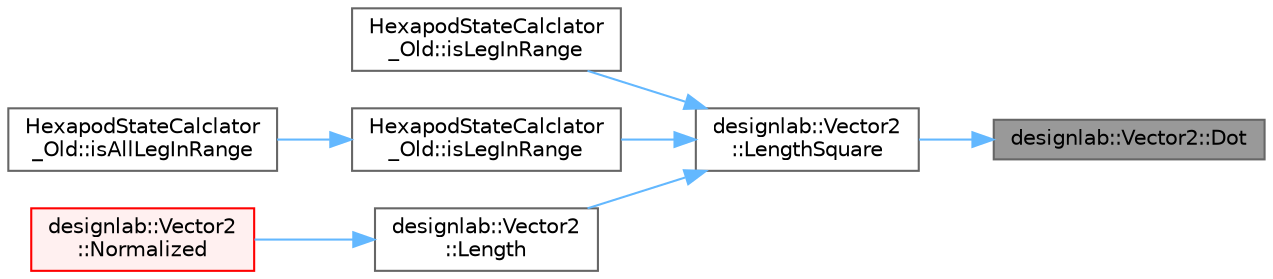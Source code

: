 digraph "designlab::Vector2::Dot"
{
 // LATEX_PDF_SIZE
  bgcolor="transparent";
  edge [fontname=Helvetica,fontsize=10,labelfontname=Helvetica,labelfontsize=10];
  node [fontname=Helvetica,fontsize=10,shape=box,height=0.2,width=0.4];
  rankdir="RL";
  Node1 [id="Node000001",label="designlab::Vector2::Dot",height=0.2,width=0.4,color="gray40", fillcolor="grey60", style="filled", fontcolor="black",tooltip="このベクトルとotherの内積を返す"];
  Node1 -> Node2 [id="edge1_Node000001_Node000002",dir="back",color="steelblue1",style="solid",tooltip=" "];
  Node2 [id="Node000002",label="designlab::Vector2\l::LengthSquare",height=0.2,width=0.4,color="grey40", fillcolor="white", style="filled",URL="$structdesignlab_1_1_vector2.html#a87dd9fc675e7648a5c22d9c01d79c63b",tooltip="このベクトルの長さの2乗を返す"];
  Node2 -> Node3 [id="edge2_Node000002_Node000003",dir="back",color="steelblue1",style="solid",tooltip=" "];
  Node3 [id="Node000003",label="HexapodStateCalclator\l_Old::isLegInRange",height=0.2,width=0.4,color="grey40", fillcolor="white", style="filled",URL="$class_hexapod_state_calclator___old.html#a353ca8ecdae20c492077e1173a27af58",tooltip="脚が可動範囲内かチェックする．速度重視のため，ざっくりとした計算を行う．"];
  Node2 -> Node4 [id="edge3_Node000002_Node000004",dir="back",color="steelblue1",style="solid",tooltip=" "];
  Node4 [id="Node000004",label="HexapodStateCalclator\l_Old::isLegInRange",height=0.2,width=0.4,color="grey40", fillcolor="white", style="filled",URL="$class_hexapod_state_calclator___old.html#a4606043fd85413e10d2bff6a148c6681",tooltip="脚が可動範囲内かチェックする．速度重視のため，ざっくりとした計算を行う．"];
  Node4 -> Node5 [id="edge4_Node000004_Node000005",dir="back",color="steelblue1",style="solid",tooltip=" "];
  Node5 [id="Node000005",label="HexapodStateCalclator\l_Old::isAllLegInRange",height=0.2,width=0.4,color="grey40", fillcolor="white", style="filled",URL="$class_hexapod_state_calclator___old.html#a4ae24cc2f95f8a2b6771be98bb2df10f",tooltip="全ての接地脚が可動範囲内かチェックする．速度重視のため，ざっくりとした計算を行う．"];
  Node2 -> Node6 [id="edge5_Node000002_Node000006",dir="back",color="steelblue1",style="solid",tooltip=" "];
  Node6 [id="Node000006",label="designlab::Vector2\l::Length",height=0.2,width=0.4,color="grey40", fillcolor="white", style="filled",URL="$structdesignlab_1_1_vector2.html#a93efc08761d0e68557fa4bcccacba843",tooltip="このベクトルの長さを返す"];
  Node6 -> Node7 [id="edge6_Node000006_Node000007",dir="back",color="steelblue1",style="solid",tooltip=" "];
  Node7 [id="Node000007",label="designlab::Vector2\l::Normalized",height=0.2,width=0.4,color="red", fillcolor="#FFF0F0", style="filled",URL="$structdesignlab_1_1_vector2.html#a5e5ac52da083256f0c976aa89b552393",tooltip="このベクトルを正規化したベクトルを返す"];
}
